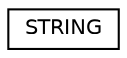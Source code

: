 digraph "Graphical Class Hierarchy"
{
 // LATEX_PDF_SIZE
  edge [fontname="Helvetica",fontsize="10",labelfontname="Helvetica",labelfontsize="10"];
  node [fontname="Helvetica",fontsize="10",shape=record];
  rankdir="LR";
  Node0 [label="STRING",height=0.2,width=0.4,color="black", fillcolor="white", style="filled",URL="$class_s_t_r_i_n_g.html",tooltip=" "];
}
